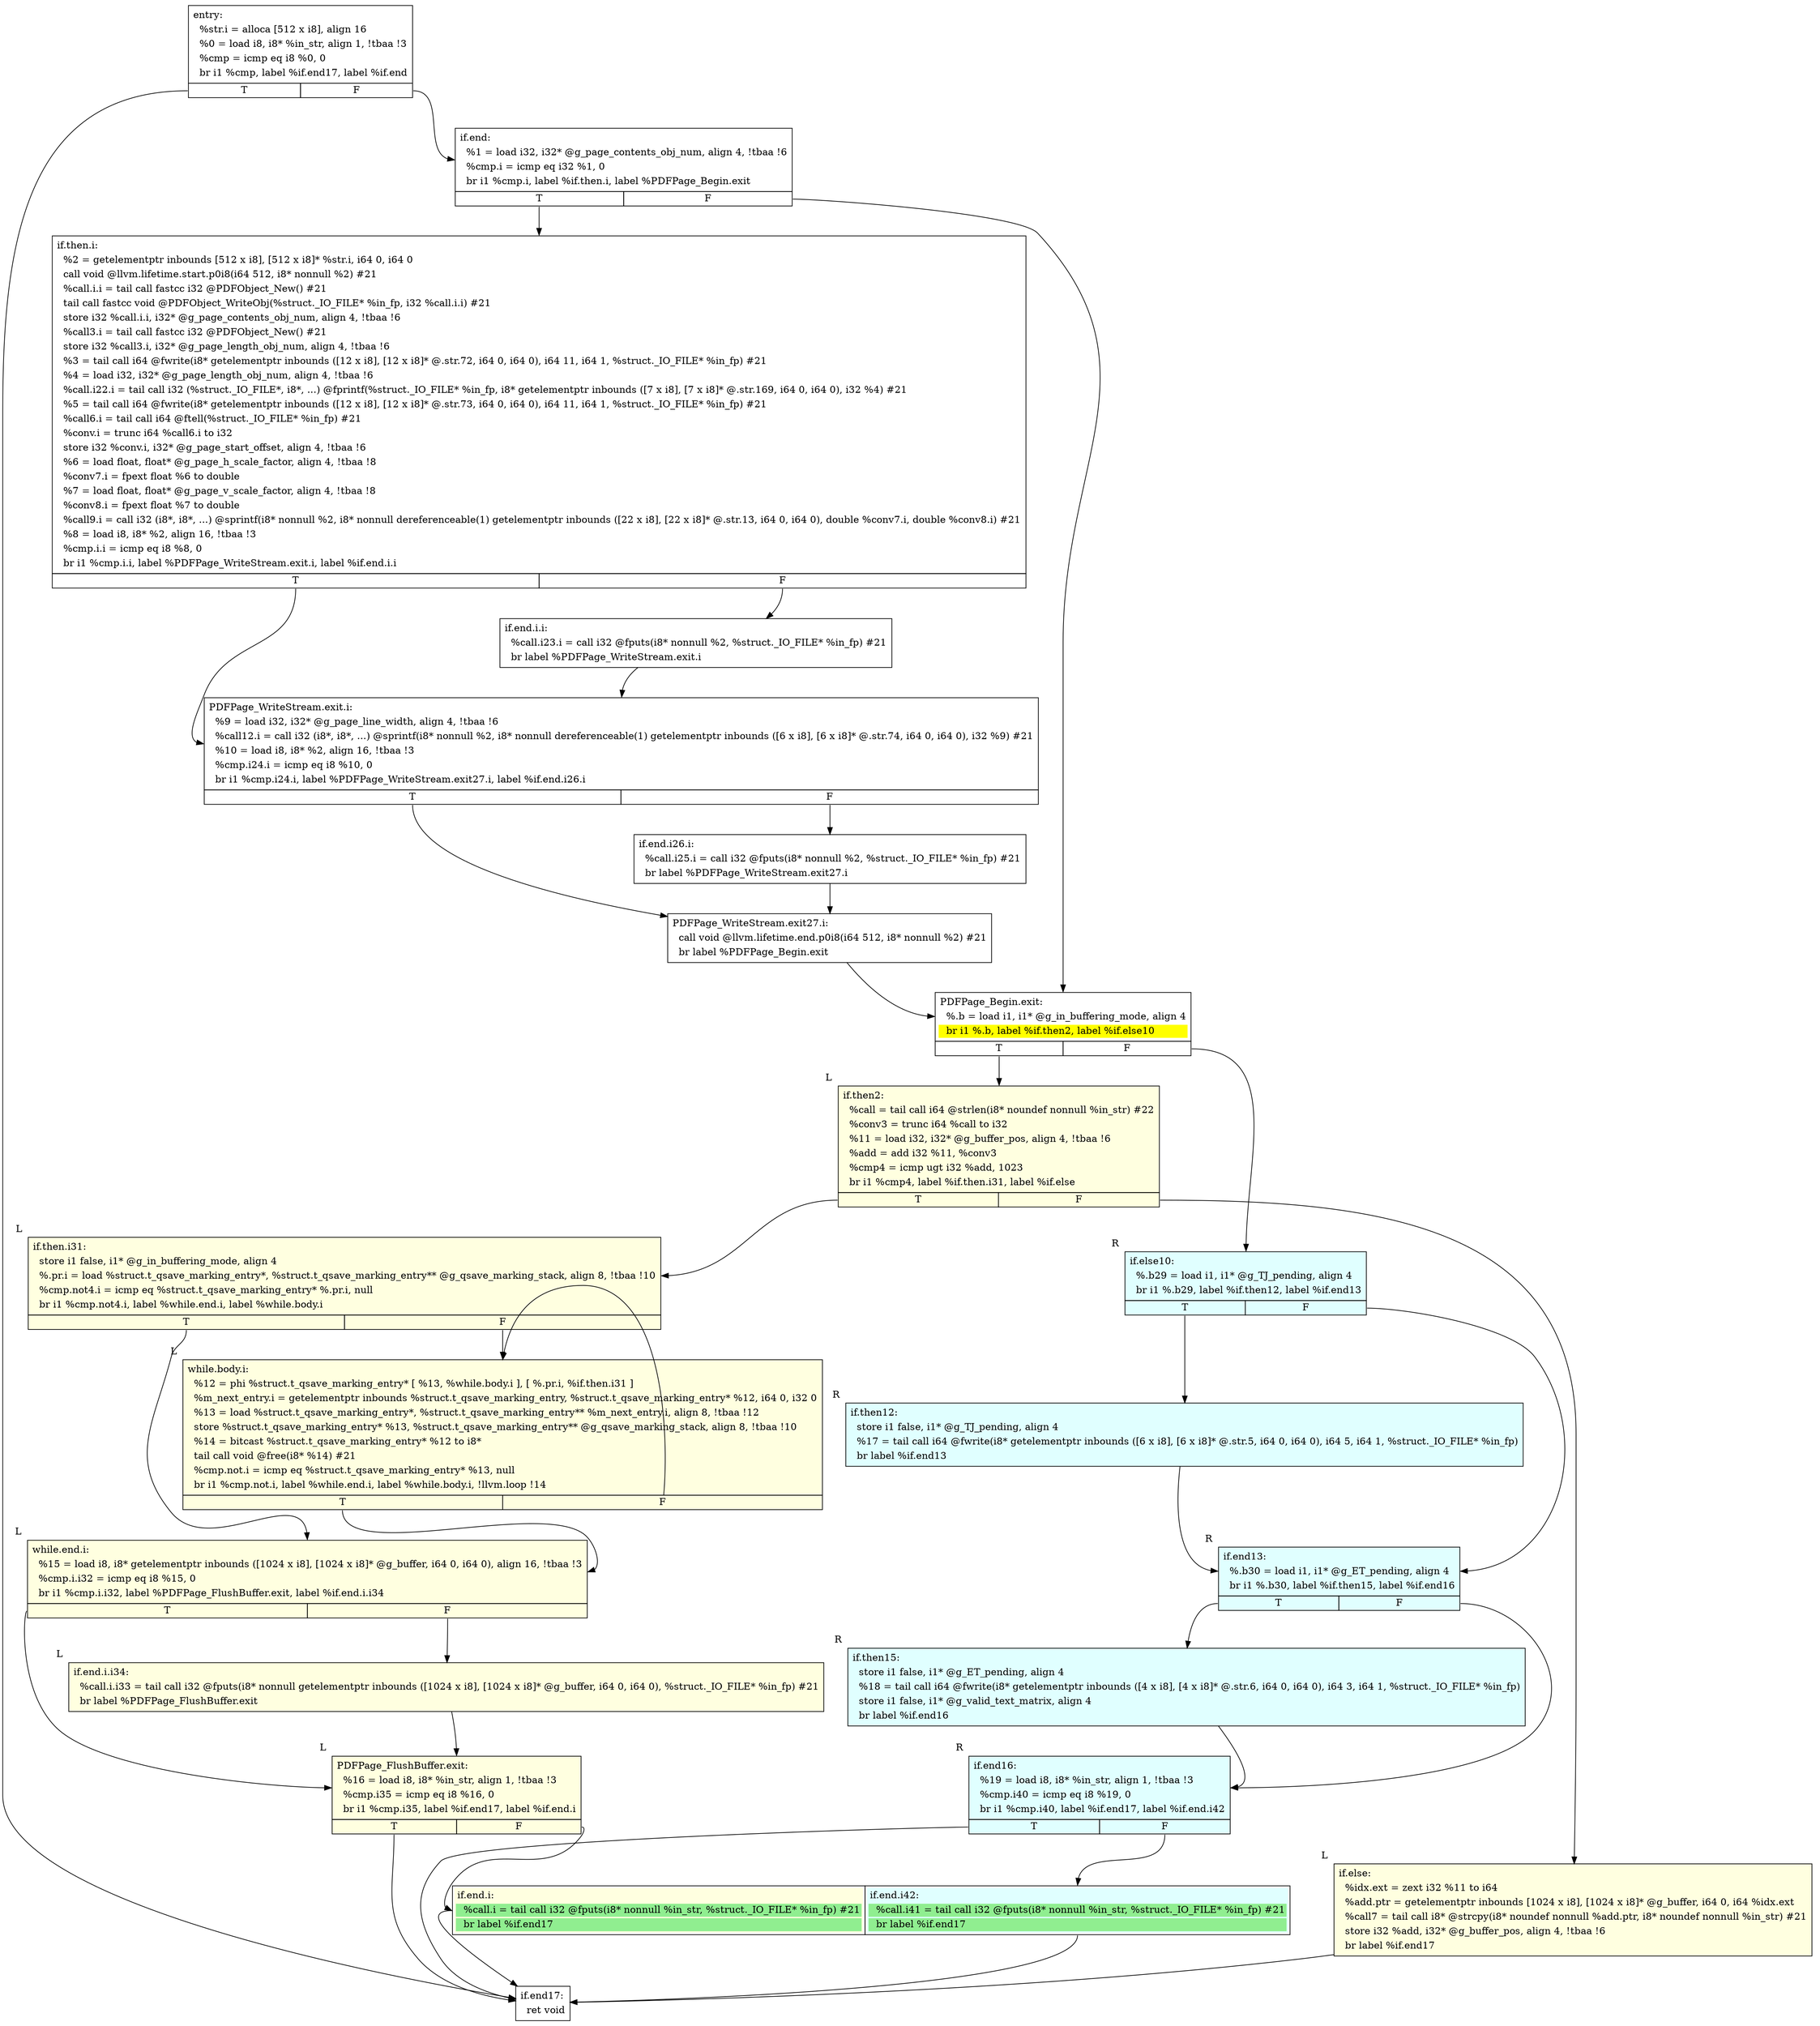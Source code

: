 digraph {
m_bb0 [shape = none, label  = <<table border="0" cellspacing="0">
<tr><td port="f1" border="1" colspan="2"><table bgcolor="LightYellow" border="0">
<tr><td align="left">if.end.i:</td></tr>
<tr><td bgcolor="lightgreen" align="left">  %call.i = tail call i32 @fputs(i8* nonnull %in_str, %struct._IO_FILE* %in_fp) #21</td></tr>
<tr><td bgcolor="lightgreen" align="left">  br label %if.end17</td></tr>
</table>
</td>
<td port="f2" border="1" colspan="2"><table bgcolor="LightCyan" border="0">
<tr><td align="left">if.end.i42:</td></tr>
<tr><td bgcolor="lightgreen" align="left">  %call.i41 = tail call i32 @fputs(i8* nonnull %in_str, %struct._IO_FILE* %in_fp) #21</td></tr>
<tr><td bgcolor="lightgreen" align="left">  br label %if.end17</td></tr>
</table>
</td></tr>
</table>> ]
f_bb0 [shape = none, label  = <<table  border="0" cellspacing="0">
<tr><td port="f" border="1" colspan="2"><table border="0">
<tr><td align="left">entry:</td></tr>
<tr><td align="left">  %str.i = alloca [512 x i8], align 16</td></tr>
<tr><td align="left">  %0 = load i8, i8* %in_str, align 1, !tbaa !3</td></tr>
<tr><td align="left">  %cmp = icmp eq i8 %0, 0</td></tr>
<tr><td align="left">  br i1 %cmp, label %if.end17, label %if.end</td></tr>
</table>
</td></tr>
<tr><td border="1" port="fT">T</td><td border="1" port="fF">F</td></tr>
</table>> ]
f_bb1 [shape = none, label  = <<table  border="0" cellspacing="0">
<tr><td port="f" border="1" colspan="2"><table border="0">
<tr><td align="left">if.end:</td></tr>
<tr><td align="left">  %1 = load i32, i32* @g_page_contents_obj_num, align 4, !tbaa !6</td></tr>
<tr><td align="left">  %cmp.i = icmp eq i32 %1, 0</td></tr>
<tr><td align="left">  br i1 %cmp.i, label %if.then.i, label %PDFPage_Begin.exit</td></tr>
</table>
</td></tr>
<tr><td border="1" port="fT">T</td><td border="1" port="fF">F</td></tr>
</table>> ]
f_bb2 [shape = none, label  = <<table  border="0" cellspacing="0">
<tr><td port="f" border="1" colspan="2"><table border="0">
<tr><td align="left">if.then.i:</td></tr>
<tr><td align="left">  %2 = getelementptr inbounds [512 x i8], [512 x i8]* %str.i, i64 0, i64 0</td></tr>
<tr><td align="left">  call void @llvm.lifetime.start.p0i8(i64 512, i8* nonnull %2) #21</td></tr>
<tr><td align="left">  %call.i.i = tail call fastcc i32 @PDFObject_New() #21</td></tr>
<tr><td align="left">  tail call fastcc void @PDFObject_WriteObj(%struct._IO_FILE* %in_fp, i32 %call.i.i) #21</td></tr>
<tr><td align="left">  store i32 %call.i.i, i32* @g_page_contents_obj_num, align 4, !tbaa !6</td></tr>
<tr><td align="left">  %call3.i = tail call fastcc i32 @PDFObject_New() #21</td></tr>
<tr><td align="left">  store i32 %call3.i, i32* @g_page_length_obj_num, align 4, !tbaa !6</td></tr>
<tr><td align="left">  %3 = tail call i64 @fwrite(i8* getelementptr inbounds ([12 x i8], [12 x i8]* @.str.72, i64 0, i64 0), i64 11, i64 1, %struct._IO_FILE* %in_fp) #21</td></tr>
<tr><td align="left">  %4 = load i32, i32* @g_page_length_obj_num, align 4, !tbaa !6</td></tr>
<tr><td align="left">  %call.i22.i = tail call i32 (%struct._IO_FILE*, i8*, ...) @fprintf(%struct._IO_FILE* %in_fp, i8* getelementptr inbounds ([7 x i8], [7 x i8]* @.str.169, i64 0, i64 0), i32 %4) #21</td></tr>
<tr><td align="left">  %5 = tail call i64 @fwrite(i8* getelementptr inbounds ([12 x i8], [12 x i8]* @.str.73, i64 0, i64 0), i64 11, i64 1, %struct._IO_FILE* %in_fp) #21</td></tr>
<tr><td align="left">  %call6.i = tail call i64 @ftell(%struct._IO_FILE* %in_fp) #21</td></tr>
<tr><td align="left">  %conv.i = trunc i64 %call6.i to i32</td></tr>
<tr><td align="left">  store i32 %conv.i, i32* @g_page_start_offset, align 4, !tbaa !6</td></tr>
<tr><td align="left">  %6 = load float, float* @g_page_h_scale_factor, align 4, !tbaa !8</td></tr>
<tr><td align="left">  %conv7.i = fpext float %6 to double</td></tr>
<tr><td align="left">  %7 = load float, float* @g_page_v_scale_factor, align 4, !tbaa !8</td></tr>
<tr><td align="left">  %conv8.i = fpext float %7 to double</td></tr>
<tr><td align="left">  %call9.i = call i32 (i8*, i8*, ...) @sprintf(i8* nonnull %2, i8* nonnull dereferenceable(1) getelementptr inbounds ([22 x i8], [22 x i8]* @.str.13, i64 0, i64 0), double %conv7.i, double %conv8.i) #21</td></tr>
<tr><td align="left">  %8 = load i8, i8* %2, align 16, !tbaa !3</td></tr>
<tr><td align="left">  %cmp.i.i = icmp eq i8 %8, 0</td></tr>
<tr><td align="left">  br i1 %cmp.i.i, label %PDFPage_WriteStream.exit.i, label %if.end.i.i</td></tr>
</table>
</td></tr>
<tr><td border="1" port="fT">T</td><td border="1" port="fF">F</td></tr>
</table>> ]
f_bb3 [shape = none, label  = <<table  border="0" cellspacing="0">
<tr><td port="f" border="1"><table border="0">
<tr><td align="left">if.end.i.i:</td></tr>
<tr><td align="left">  %call.i23.i = call i32 @fputs(i8* nonnull %2, %struct._IO_FILE* %in_fp) #21</td></tr>
<tr><td align="left">  br label %PDFPage_WriteStream.exit.i</td></tr>
</table>
</td></tr>
</table>> ]
f_bb4 [shape = none, label  = <<table  border="0" cellspacing="0">
<tr><td port="f" border="1" colspan="2"><table border="0">
<tr><td align="left">PDFPage_WriteStream.exit.i:</td></tr>
<tr><td align="left">  %9 = load i32, i32* @g_page_line_width, align 4, !tbaa !6</td></tr>
<tr><td align="left">  %call12.i = call i32 (i8*, i8*, ...) @sprintf(i8* nonnull %2, i8* nonnull dereferenceable(1) getelementptr inbounds ([6 x i8], [6 x i8]* @.str.74, i64 0, i64 0), i32 %9) #21</td></tr>
<tr><td align="left">  %10 = load i8, i8* %2, align 16, !tbaa !3</td></tr>
<tr><td align="left">  %cmp.i24.i = icmp eq i8 %10, 0</td></tr>
<tr><td align="left">  br i1 %cmp.i24.i, label %PDFPage_WriteStream.exit27.i, label %if.end.i26.i</td></tr>
</table>
</td></tr>
<tr><td border="1" port="fT">T</td><td border="1" port="fF">F</td></tr>
</table>> ]
f_bb5 [shape = none, label  = <<table  border="0" cellspacing="0">
<tr><td port="f" border="1"><table border="0">
<tr><td align="left">if.end.i26.i:</td></tr>
<tr><td align="left">  %call.i25.i = call i32 @fputs(i8* nonnull %2, %struct._IO_FILE* %in_fp) #21</td></tr>
<tr><td align="left">  br label %PDFPage_WriteStream.exit27.i</td></tr>
</table>
</td></tr>
</table>> ]
f_bb6 [shape = none, label  = <<table  border="0" cellspacing="0">
<tr><td port="f" border="1"><table border="0">
<tr><td align="left">PDFPage_WriteStream.exit27.i:</td></tr>
<tr><td align="left">  call void @llvm.lifetime.end.p0i8(i64 512, i8* nonnull %2) #21</td></tr>
<tr><td align="left">  br label %PDFPage_Begin.exit</td></tr>
</table>
</td></tr>
</table>> ]
f_bb7 [shape = none, label  = <<table  border="0" cellspacing="0">
<tr><td port="f" border="1" colspan="2"><table border="0">
<tr><td align="left">PDFPage_Begin.exit:</td></tr>
<tr><td align="left">  %.b = load i1, i1* @g_in_buffering_mode, align 4</td></tr>
<tr><td bgcolor="yellow" align="left">  br i1 %.b, label %if.then2, label %if.else10</td></tr>
</table>
</td></tr>
<tr><td border="1" port="fT">T</td><td border="1" port="fF">F</td></tr>
</table>> ]
f_bb8 [shape = none,  xlabel="L", label  = <<table  bgcolor="LightYellow"  border="0" cellspacing="0">
<tr><td port="f" border="1" colspan="2"><table border="0">
<tr><td align="left">if.then2:</td></tr>
<tr><td align="left">  %call = tail call i64 @strlen(i8* noundef nonnull %in_str) #22</td></tr>
<tr><td align="left">  %conv3 = trunc i64 %call to i32</td></tr>
<tr><td align="left">  %11 = load i32, i32* @g_buffer_pos, align 4, !tbaa !6</td></tr>
<tr><td align="left">  %add = add i32 %11, %conv3</td></tr>
<tr><td align="left">  %cmp4 = icmp ugt i32 %add, 1023</td></tr>
<tr><td align="left">  br i1 %cmp4, label %if.then.i31, label %if.else</td></tr>
</table>
</td></tr>
<tr><td border="1" port="fT">T</td><td border="1" port="fF">F</td></tr>
</table>> ]
f_bb9 [shape = none,  xlabel="L", label  = <<table  bgcolor="LightYellow"  border="0" cellspacing="0">
<tr><td port="f" border="1" colspan="2"><table border="0">
<tr><td align="left">if.then.i31:</td></tr>
<tr><td align="left">  store i1 false, i1* @g_in_buffering_mode, align 4</td></tr>
<tr><td align="left">  %.pr.i = load %struct.t_qsave_marking_entry*, %struct.t_qsave_marking_entry** @g_qsave_marking_stack, align 8, !tbaa !10</td></tr>
<tr><td align="left">  %cmp.not4.i = icmp eq %struct.t_qsave_marking_entry* %.pr.i, null</td></tr>
<tr><td align="left">  br i1 %cmp.not4.i, label %while.end.i, label %while.body.i</td></tr>
</table>
</td></tr>
<tr><td border="1" port="fT">T</td><td border="1" port="fF">F</td></tr>
</table>> ]
f_bb10 [shape = none,  xlabel="L", label  = <<table  bgcolor="LightYellow"  border="0" cellspacing="0">
<tr><td port="f" border="1" colspan="2"><table border="0">
<tr><td align="left">while.body.i:</td></tr>
<tr><td align="left">  %12 = phi %struct.t_qsave_marking_entry* [ %13, %while.body.i ], [ %.pr.i, %if.then.i31 ]</td></tr>
<tr><td align="left">  %m_next_entry.i = getelementptr inbounds %struct.t_qsave_marking_entry, %struct.t_qsave_marking_entry* %12, i64 0, i32 0</td></tr>
<tr><td align="left">  %13 = load %struct.t_qsave_marking_entry*, %struct.t_qsave_marking_entry** %m_next_entry.i, align 8, !tbaa !12</td></tr>
<tr><td align="left">  store %struct.t_qsave_marking_entry* %13, %struct.t_qsave_marking_entry** @g_qsave_marking_stack, align 8, !tbaa !10</td></tr>
<tr><td align="left">  %14 = bitcast %struct.t_qsave_marking_entry* %12 to i8*</td></tr>
<tr><td align="left">  tail call void @free(i8* %14) #21</td></tr>
<tr><td align="left">  %cmp.not.i = icmp eq %struct.t_qsave_marking_entry* %13, null</td></tr>
<tr><td align="left">  br i1 %cmp.not.i, label %while.end.i, label %while.body.i, !llvm.loop !14</td></tr>
</table>
</td></tr>
<tr><td border="1" port="fT">T</td><td border="1" port="fF">F</td></tr>
</table>> ]
f_bb11 [shape = none,  xlabel="L", label  = <<table  bgcolor="LightYellow"  border="0" cellspacing="0">
<tr><td port="f" border="1" colspan="2"><table border="0">
<tr><td align="left">while.end.i:</td></tr>
<tr><td align="left">  %15 = load i8, i8* getelementptr inbounds ([1024 x i8], [1024 x i8]* @g_buffer, i64 0, i64 0), align 16, !tbaa !3</td></tr>
<tr><td align="left">  %cmp.i.i32 = icmp eq i8 %15, 0</td></tr>
<tr><td align="left">  br i1 %cmp.i.i32, label %PDFPage_FlushBuffer.exit, label %if.end.i.i34</td></tr>
</table>
</td></tr>
<tr><td border="1" port="fT">T</td><td border="1" port="fF">F</td></tr>
</table>> ]
f_bb12 [shape = none,  xlabel="L", label  = <<table  bgcolor="LightYellow"  border="0" cellspacing="0">
<tr><td port="f" border="1"><table border="0">
<tr><td align="left">if.end.i.i34:</td></tr>
<tr><td align="left">  %call.i.i33 = tail call i32 @fputs(i8* nonnull getelementptr inbounds ([1024 x i8], [1024 x i8]* @g_buffer, i64 0, i64 0), %struct._IO_FILE* %in_fp) #21</td></tr>
<tr><td align="left">  br label %PDFPage_FlushBuffer.exit</td></tr>
</table>
</td></tr>
</table>> ]
f_bb13 [shape = none,  xlabel="L", label  = <<table  bgcolor="LightYellow"  border="0" cellspacing="0">
<tr><td port="f" border="1" colspan="2"><table border="0">
<tr><td align="left">PDFPage_FlushBuffer.exit:</td></tr>
<tr><td align="left">  %16 = load i8, i8* %in_str, align 1, !tbaa !3</td></tr>
<tr><td align="left">  %cmp.i35 = icmp eq i8 %16, 0</td></tr>
<tr><td align="left">  br i1 %cmp.i35, label %if.end17, label %if.end.i</td></tr>
</table>
</td></tr>
<tr><td border="1" port="fT">T</td><td border="1" port="fF">F</td></tr>
</table>> ]
f_bb14 [shape = none,  xlabel="L", label  = <<table  bgcolor="LightYellow"  border="0" cellspacing="0">
<tr><td port="f" border="1"><table border="0">
<tr><td align="left">if.else:</td></tr>
<tr><td align="left">  %idx.ext = zext i32 %11 to i64</td></tr>
<tr><td align="left">  %add.ptr = getelementptr inbounds [1024 x i8], [1024 x i8]* @g_buffer, i64 0, i64 %idx.ext</td></tr>
<tr><td align="left">  %call7 = tail call i8* @strcpy(i8* noundef nonnull %add.ptr, i8* noundef nonnull %in_str) #21</td></tr>
<tr><td align="left">  store i32 %add, i32* @g_buffer_pos, align 4, !tbaa !6</td></tr>
<tr><td align="left">  br label %if.end17</td></tr>
</table>
</td></tr>
</table>> ]
f_bb15 [shape = none,  xlabel="R", label  = <<table  bgcolor="LightCyan"  border="0" cellspacing="0">
<tr><td port="f" border="1" colspan="2"><table border="0">
<tr><td align="left">if.else10:</td></tr>
<tr><td align="left">  %.b29 = load i1, i1* @g_TJ_pending, align 4</td></tr>
<tr><td align="left">  br i1 %.b29, label %if.then12, label %if.end13</td></tr>
</table>
</td></tr>
<tr><td border="1" port="fT">T</td><td border="1" port="fF">F</td></tr>
</table>> ]
f_bb16 [shape = none,  xlabel="R", label  = <<table  bgcolor="LightCyan"  border="0" cellspacing="0">
<tr><td port="f" border="1"><table border="0">
<tr><td align="left">if.then12:</td></tr>
<tr><td align="left">  store i1 false, i1* @g_TJ_pending, align 4</td></tr>
<tr><td align="left">  %17 = tail call i64 @fwrite(i8* getelementptr inbounds ([6 x i8], [6 x i8]* @.str.5, i64 0, i64 0), i64 5, i64 1, %struct._IO_FILE* %in_fp)</td></tr>
<tr><td align="left">  br label %if.end13</td></tr>
</table>
</td></tr>
</table>> ]
f_bb17 [shape = none,  xlabel="R", label  = <<table  bgcolor="LightCyan"  border="0" cellspacing="0">
<tr><td port="f" border="1" colspan="2"><table border="0">
<tr><td align="left">if.end13:</td></tr>
<tr><td align="left">  %.b30 = load i1, i1* @g_ET_pending, align 4</td></tr>
<tr><td align="left">  br i1 %.b30, label %if.then15, label %if.end16</td></tr>
</table>
</td></tr>
<tr><td border="1" port="fT">T</td><td border="1" port="fF">F</td></tr>
</table>> ]
f_bb18 [shape = none,  xlabel="R", label  = <<table  bgcolor="LightCyan"  border="0" cellspacing="0">
<tr><td port="f" border="1"><table border="0">
<tr><td align="left">if.then15:</td></tr>
<tr><td align="left">  store i1 false, i1* @g_ET_pending, align 4</td></tr>
<tr><td align="left">  %18 = tail call i64 @fwrite(i8* getelementptr inbounds ([4 x i8], [4 x i8]* @.str.6, i64 0, i64 0), i64 3, i64 1, %struct._IO_FILE* %in_fp)</td></tr>
<tr><td align="left">  store i1 false, i1* @g_valid_text_matrix, align 4</td></tr>
<tr><td align="left">  br label %if.end16</td></tr>
</table>
</td></tr>
</table>> ]
f_bb19 [shape = none,  xlabel="R", label  = <<table  bgcolor="LightCyan"  border="0" cellspacing="0">
<tr><td port="f" border="1" colspan="2"><table border="0">
<tr><td align="left">if.end16:</td></tr>
<tr><td align="left">  %19 = load i8, i8* %in_str, align 1, !tbaa !3</td></tr>
<tr><td align="left">  %cmp.i40 = icmp eq i8 %19, 0</td></tr>
<tr><td align="left">  br i1 %cmp.i40, label %if.end17, label %if.end.i42</td></tr>
</table>
</td></tr>
<tr><td border="1" port="fT">T</td><td border="1" port="fF">F</td></tr>
</table>> ]
f_bb20 [shape = none, label  = <<table  border="0" cellspacing="0">
<tr><td port="f" border="1"><table border="0">
<tr><td align="left">if.end17:</td></tr>
<tr><td align="left">  ret void</td></tr>
</table>
</td></tr>
</table>> ]
f_bb0:fT -> f_bb20:f
f_bb0:fF -> f_bb1:f
f_bb1:fT -> f_bb2:f
f_bb1:fF -> f_bb7:f
f_bb2:fT -> f_bb4:f
f_bb2:fF -> f_bb3:f
f_bb3:f -> f_bb4:f
f_bb4:fT -> f_bb6:f
f_bb4:fF -> f_bb5:f
f_bb5:f -> f_bb6:f
f_bb6:f -> f_bb7:f
f_bb7:fT -> f_bb8:f
f_bb7:fF -> f_bb15:f
f_bb8:fT -> f_bb9:f
f_bb8:fF -> f_bb14:f
f_bb9:fT -> f_bb11:f
f_bb9:fF -> f_bb10:f
f_bb10:fT -> f_bb11:f
f_bb10:fF -> f_bb10:f
f_bb11:fT -> f_bb13:f
f_bb11:fF -> f_bb12:f
f_bb12:f -> f_bb13:f
f_bb13:fT -> f_bb20:f
f_bb13:fF -> m_bb0:f1
m_bb0:f1 -> f_bb20:f
f_bb14:f -> f_bb20:f
f_bb15:fT -> f_bb16:f
f_bb15:fF -> f_bb17:f
f_bb16:f -> f_bb17:f
f_bb17:fT -> f_bb18:f
f_bb17:fF -> f_bb19:f
f_bb18:f -> f_bb19:f
f_bb19:fT -> f_bb20:f
f_bb19:fF -> m_bb0:f2
m_bb0:f2 -> f_bb20:f
}

